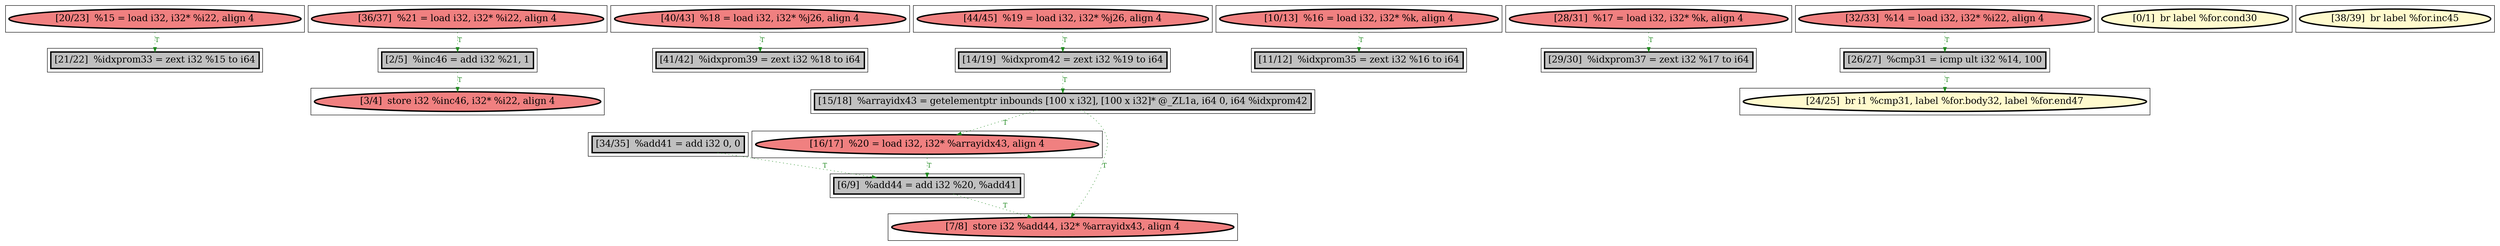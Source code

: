 
digraph G {



node1317->node1328 [style=dotted,color=forestgreen,label="T",fontcolor=forestgreen ]
node1314->node1308 [style=dotted,color=forestgreen,label="T",fontcolor=forestgreen ]
node1324->node1320 [style=dotted,color=forestgreen,label="T",fontcolor=forestgreen ]
node1329->node1313 [style=dotted,color=forestgreen,label="T",fontcolor=forestgreen ]
node1310->node1312 [style=dotted,color=forestgreen,label="T",fontcolor=forestgreen ]
node1325->node1311 [style=dotted,color=forestgreen,label="T",fontcolor=forestgreen ]
node1321->node1309 [style=dotted,color=forestgreen,label="T",fontcolor=forestgreen ]
node1326->node1327 [style=dotted,color=forestgreen,label="T",fontcolor=forestgreen ]
node1313->node1321 [style=dotted,color=forestgreen,label="T",fontcolor=forestgreen ]
node1313->node1319 [style=dotted,color=forestgreen,label="T",fontcolor=forestgreen ]
node1308->node1318 [style=dotted,color=forestgreen,label="T",fontcolor=forestgreen ]
node1316->node1326 [style=dotted,color=forestgreen,label="T",fontcolor=forestgreen ]
node1309->node1319 [style=dotted,color=forestgreen,label="T",fontcolor=forestgreen ]
node1315->node1309 [style=dotted,color=forestgreen,label="T",fontcolor=forestgreen ]
node1323->node1329 [style=dotted,color=forestgreen,label="T",fontcolor=forestgreen ]


subgraph cluster22 {


node1329 [penwidth=3.0,fontsize=20,fillcolor=grey,label="[14/19]  %idxprom42 = zext i32 %19 to i64",shape=rectangle,style=filled ]



}

subgraph cluster20 {


node1327 [penwidth=3.0,fontsize=20,fillcolor=lemonchiffon,label="[24/25]  br i1 %cmp31, label %for.body32, label %for.end47",shape=ellipse,style=filled ]



}

subgraph cluster18 {


node1325 [penwidth=3.0,fontsize=20,fillcolor=lightcoral,label="[28/31]  %17 = load i32, i32* %k, align 4",shape=ellipse,style=filled ]



}

subgraph cluster16 {


node1323 [penwidth=3.0,fontsize=20,fillcolor=lightcoral,label="[44/45]  %19 = load i32, i32* %j26, align 4",shape=ellipse,style=filled ]



}

subgraph cluster17 {


node1324 [penwidth=3.0,fontsize=20,fillcolor=lightcoral,label="[40/43]  %18 = load i32, i32* %j26, align 4",shape=ellipse,style=filled ]



}

subgraph cluster4 {


node1311 [penwidth=3.0,fontsize=20,fillcolor=grey,label="[29/30]  %idxprom37 = zext i32 %17 to i64",shape=rectangle,style=filled ]



}

subgraph cluster3 {


node1310 [penwidth=3.0,fontsize=20,fillcolor=lightcoral,label="[10/13]  %16 = load i32, i32* %k, align 4",shape=ellipse,style=filled ]



}

subgraph cluster2 {


node1309 [penwidth=3.0,fontsize=20,fillcolor=grey,label="[6/9]  %add44 = add i32 %20, %add41",shape=rectangle,style=filled ]



}

subgraph cluster1 {


node1308 [penwidth=3.0,fontsize=20,fillcolor=grey,label="[2/5]  %inc46 = add i32 %21, 1",shape=rectangle,style=filled ]



}

subgraph cluster12 {


node1319 [penwidth=3.0,fontsize=20,fillcolor=lightcoral,label="[7/8]  store i32 %add44, i32* %arrayidx43, align 4",shape=ellipse,style=filled ]



}

subgraph cluster5 {


node1312 [penwidth=3.0,fontsize=20,fillcolor=grey,label="[11/12]  %idxprom35 = zext i32 %16 to i64",shape=rectangle,style=filled ]



}

subgraph cluster0 {


node1307 [penwidth=3.0,fontsize=20,fillcolor=lemonchiffon,label="[0/1]  br label %for.cond30",shape=ellipse,style=filled ]



}

subgraph cluster6 {


node1313 [penwidth=3.0,fontsize=20,fillcolor=grey,label="[15/18]  %arrayidx43 = getelementptr inbounds [100 x i32], [100 x i32]* @_ZL1a, i64 0, i64 %idxprom42",shape=rectangle,style=filled ]



}

subgraph cluster14 {


node1321 [penwidth=3.0,fontsize=20,fillcolor=lightcoral,label="[16/17]  %20 = load i32, i32* %arrayidx43, align 4",shape=ellipse,style=filled ]



}

subgraph cluster7 {


node1314 [penwidth=3.0,fontsize=20,fillcolor=lightcoral,label="[36/37]  %21 = load i32, i32* %i22, align 4",shape=ellipse,style=filled ]



}

subgraph cluster8 {


node1315 [penwidth=3.0,fontsize=20,fillcolor=grey,label="[34/35]  %add41 = add i32 0, 0",shape=rectangle,style=filled ]



}

subgraph cluster21 {


node1328 [penwidth=3.0,fontsize=20,fillcolor=grey,label="[21/22]  %idxprom33 = zext i32 %15 to i64",shape=rectangle,style=filled ]



}

subgraph cluster9 {


node1316 [penwidth=3.0,fontsize=20,fillcolor=lightcoral,label="[32/33]  %14 = load i32, i32* %i22, align 4",shape=ellipse,style=filled ]



}

subgraph cluster19 {


node1326 [penwidth=3.0,fontsize=20,fillcolor=grey,label="[26/27]  %cmp31 = icmp ult i32 %14, 100",shape=rectangle,style=filled ]



}

subgraph cluster10 {


node1317 [penwidth=3.0,fontsize=20,fillcolor=lightcoral,label="[20/23]  %15 = load i32, i32* %i22, align 4",shape=ellipse,style=filled ]



}

subgraph cluster11 {


node1318 [penwidth=3.0,fontsize=20,fillcolor=lightcoral,label="[3/4]  store i32 %inc46, i32* %i22, align 4",shape=ellipse,style=filled ]



}

subgraph cluster13 {


node1320 [penwidth=3.0,fontsize=20,fillcolor=grey,label="[41/42]  %idxprom39 = zext i32 %18 to i64",shape=rectangle,style=filled ]



}

subgraph cluster15 {


node1322 [penwidth=3.0,fontsize=20,fillcolor=lemonchiffon,label="[38/39]  br label %for.inc45",shape=ellipse,style=filled ]



}

}
